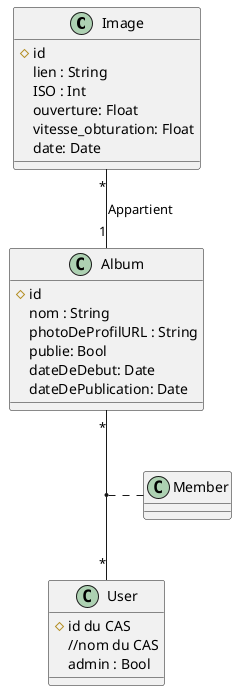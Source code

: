 @startuml

class Image {

#id
lien : String
ISO : Int
ouverture: Float
vitesse_obturation: Float
date: Date
}


class Album {

#id
nom : String
photoDeProfilURL : String
publie: Bool
dateDeDebut: Date
dateDePublication: Date
}

class User {
#id du CAS
//nom du CAS
admin : Bool
}

class Member{}


Image "*"--"1" Album : Appartient
Album "*" -- "*" User
(Album, User) .. Member
@enduml